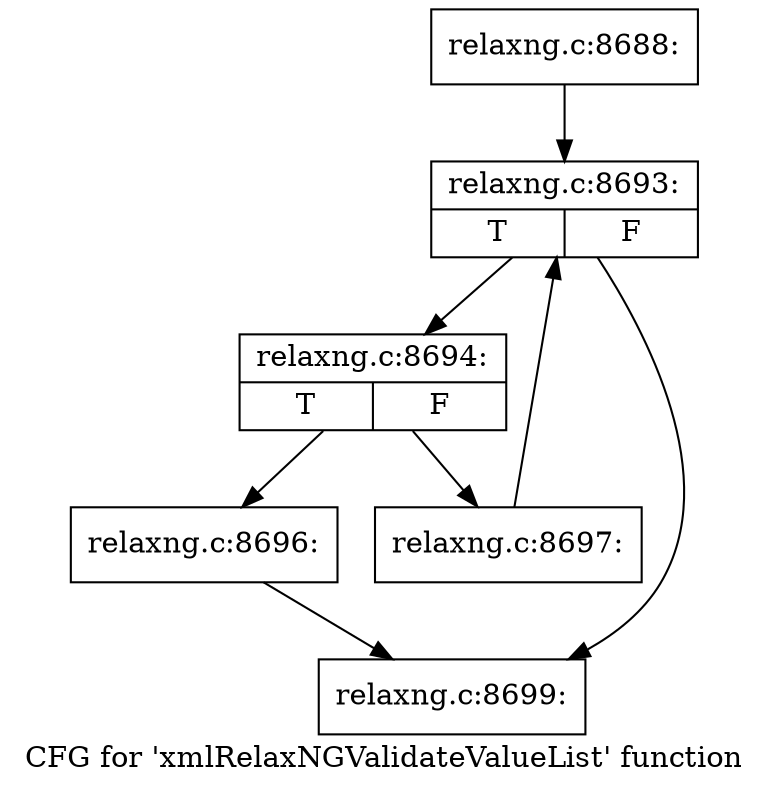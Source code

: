 digraph "CFG for 'xmlRelaxNGValidateValueList' function" {
	label="CFG for 'xmlRelaxNGValidateValueList' function";

	Node0x3f3b120 [shape=record,label="{relaxng.c:8688:}"];
	Node0x3f3b120 -> Node0x3f49b40;
	Node0x3f49b40 [shape=record,label="{relaxng.c:8693:|{<s0>T|<s1>F}}"];
	Node0x3f49b40 -> Node0x3f49f30;
	Node0x3f49b40 -> Node0x3f49d60;
	Node0x3f49f30 [shape=record,label="{relaxng.c:8694:|{<s0>T|<s1>F}}"];
	Node0x3f49f30 -> Node0x3f4a2e0;
	Node0x3f49f30 -> Node0x3f4a330;
	Node0x3f4a2e0 [shape=record,label="{relaxng.c:8696:}"];
	Node0x3f4a2e0 -> Node0x3f49d60;
	Node0x3f4a330 [shape=record,label="{relaxng.c:8697:}"];
	Node0x3f4a330 -> Node0x3f49b40;
	Node0x3f49d60 [shape=record,label="{relaxng.c:8699:}"];
}
